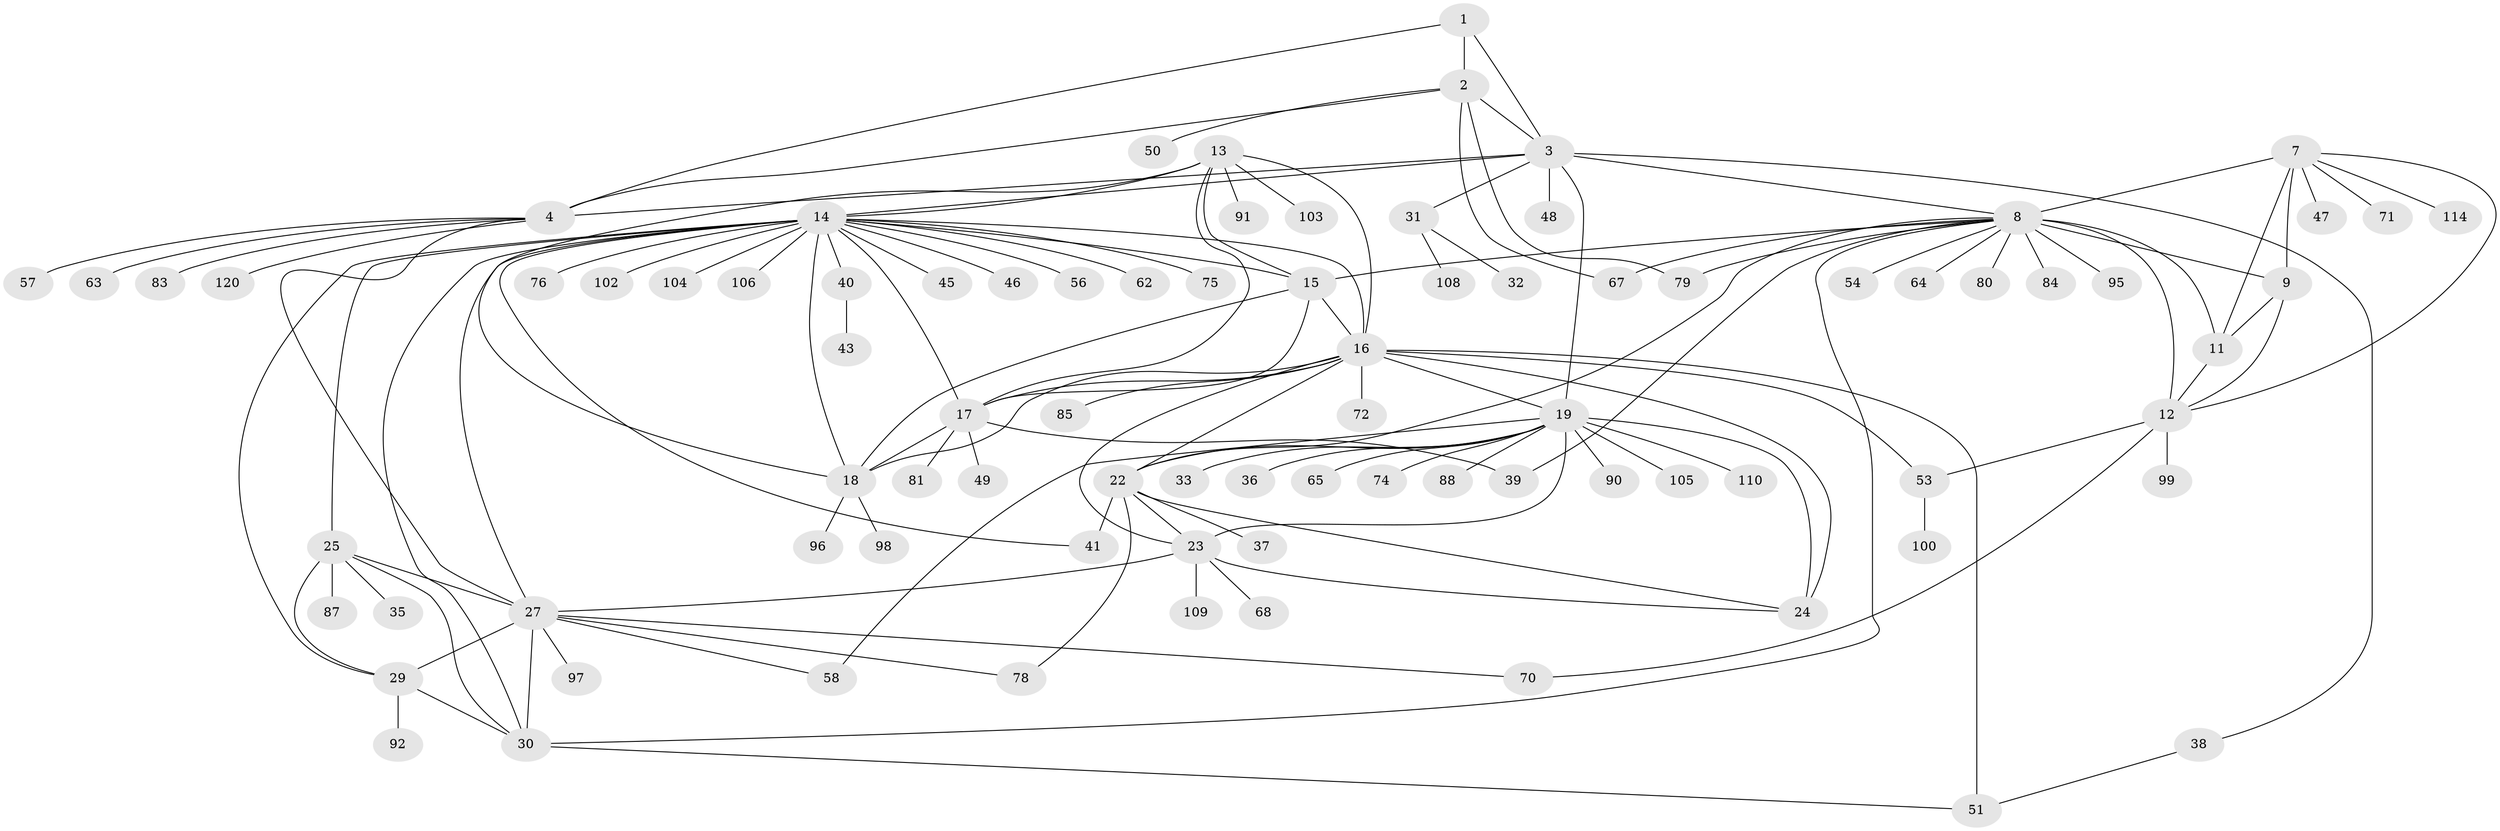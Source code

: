 // Generated by graph-tools (version 1.1) at 2025/52/02/27/25 19:52:20]
// undirected, 86 vertices, 132 edges
graph export_dot {
graph [start="1"]
  node [color=gray90,style=filled];
  1;
  2 [super="+107"];
  3 [super="+5"];
  4 [super="+6"];
  7 [super="+94"];
  8 [super="+10"];
  9 [super="+119"];
  11 [super="+42"];
  12 [super="+44"];
  13 [super="+89"];
  14 [super="+26"];
  15 [super="+60"];
  16 [super="+21"];
  17 [super="+118"];
  18 [super="+52"];
  19 [super="+20"];
  22;
  23 [super="+86"];
  24;
  25 [super="+66"];
  27 [super="+28"];
  29 [super="+34"];
  30 [super="+111"];
  31;
  32;
  33 [super="+113"];
  35;
  36;
  37;
  38;
  39;
  40;
  41;
  43 [super="+82"];
  45;
  46;
  47;
  48;
  49 [super="+61"];
  50;
  51 [super="+55"];
  53 [super="+59"];
  54 [super="+73"];
  56;
  57;
  58;
  62;
  63;
  64;
  65;
  67 [super="+77"];
  68 [super="+69"];
  70;
  71;
  72;
  74;
  75;
  76;
  78;
  79;
  80;
  81;
  83;
  84 [super="+93"];
  85 [super="+115"];
  87;
  88;
  90;
  91;
  92;
  95;
  96 [super="+101"];
  97;
  98 [super="+117"];
  99;
  100;
  102;
  103;
  104;
  105;
  106;
  108 [super="+116"];
  109 [super="+112"];
  110;
  114;
  120;
  1 -- 2;
  1 -- 3 [weight=2];
  1 -- 4 [weight=2];
  2 -- 3 [weight=2];
  2 -- 4 [weight=2];
  2 -- 50;
  2 -- 67;
  2 -- 79;
  3 -- 4 [weight=4];
  3 -- 14;
  3 -- 19;
  3 -- 38;
  3 -- 48;
  3 -- 31;
  3 -- 8;
  4 -- 27;
  4 -- 57;
  4 -- 63;
  4 -- 120;
  4 -- 83;
  7 -- 8 [weight=2];
  7 -- 9;
  7 -- 11;
  7 -- 12;
  7 -- 47;
  7 -- 71;
  7 -- 114;
  8 -- 9 [weight=2];
  8 -- 11 [weight=2];
  8 -- 12 [weight=2];
  8 -- 22;
  8 -- 30;
  8 -- 79;
  8 -- 95;
  8 -- 64;
  8 -- 67;
  8 -- 39;
  8 -- 15;
  8 -- 80;
  8 -- 84;
  8 -- 54;
  9 -- 11;
  9 -- 12;
  11 -- 12;
  12 -- 53;
  12 -- 70;
  12 -- 99;
  13 -- 14;
  13 -- 15;
  13 -- 16;
  13 -- 17;
  13 -- 18;
  13 -- 91;
  13 -- 103;
  14 -- 15;
  14 -- 16;
  14 -- 17;
  14 -- 18;
  14 -- 41;
  14 -- 46;
  14 -- 56;
  14 -- 76;
  14 -- 102;
  14 -- 40;
  14 -- 104;
  14 -- 106;
  14 -- 75;
  14 -- 45;
  14 -- 30;
  14 -- 25;
  14 -- 27 [weight=2];
  14 -- 29;
  14 -- 62;
  15 -- 16;
  15 -- 17;
  15 -- 18;
  16 -- 17;
  16 -- 18;
  16 -- 51;
  16 -- 72;
  16 -- 85;
  16 -- 19 [weight=2];
  16 -- 22;
  16 -- 23;
  16 -- 24;
  16 -- 53;
  17 -- 18;
  17 -- 39;
  17 -- 49;
  17 -- 81;
  18 -- 96;
  18 -- 98;
  19 -- 22 [weight=2];
  19 -- 23 [weight=2];
  19 -- 24 [weight=2];
  19 -- 65;
  19 -- 88;
  19 -- 90;
  19 -- 110;
  19 -- 33;
  19 -- 36;
  19 -- 105;
  19 -- 74;
  19 -- 58;
  22 -- 23;
  22 -- 24;
  22 -- 37;
  22 -- 41;
  22 -- 78;
  23 -- 24;
  23 -- 27;
  23 -- 68;
  23 -- 109;
  25 -- 27 [weight=2];
  25 -- 29;
  25 -- 30;
  25 -- 35;
  25 -- 87;
  27 -- 29 [weight=2];
  27 -- 30 [weight=2];
  27 -- 58;
  27 -- 70;
  27 -- 78;
  27 -- 97;
  29 -- 30;
  29 -- 92;
  30 -- 51;
  31 -- 32;
  31 -- 108;
  38 -- 51;
  40 -- 43;
  53 -- 100;
}
